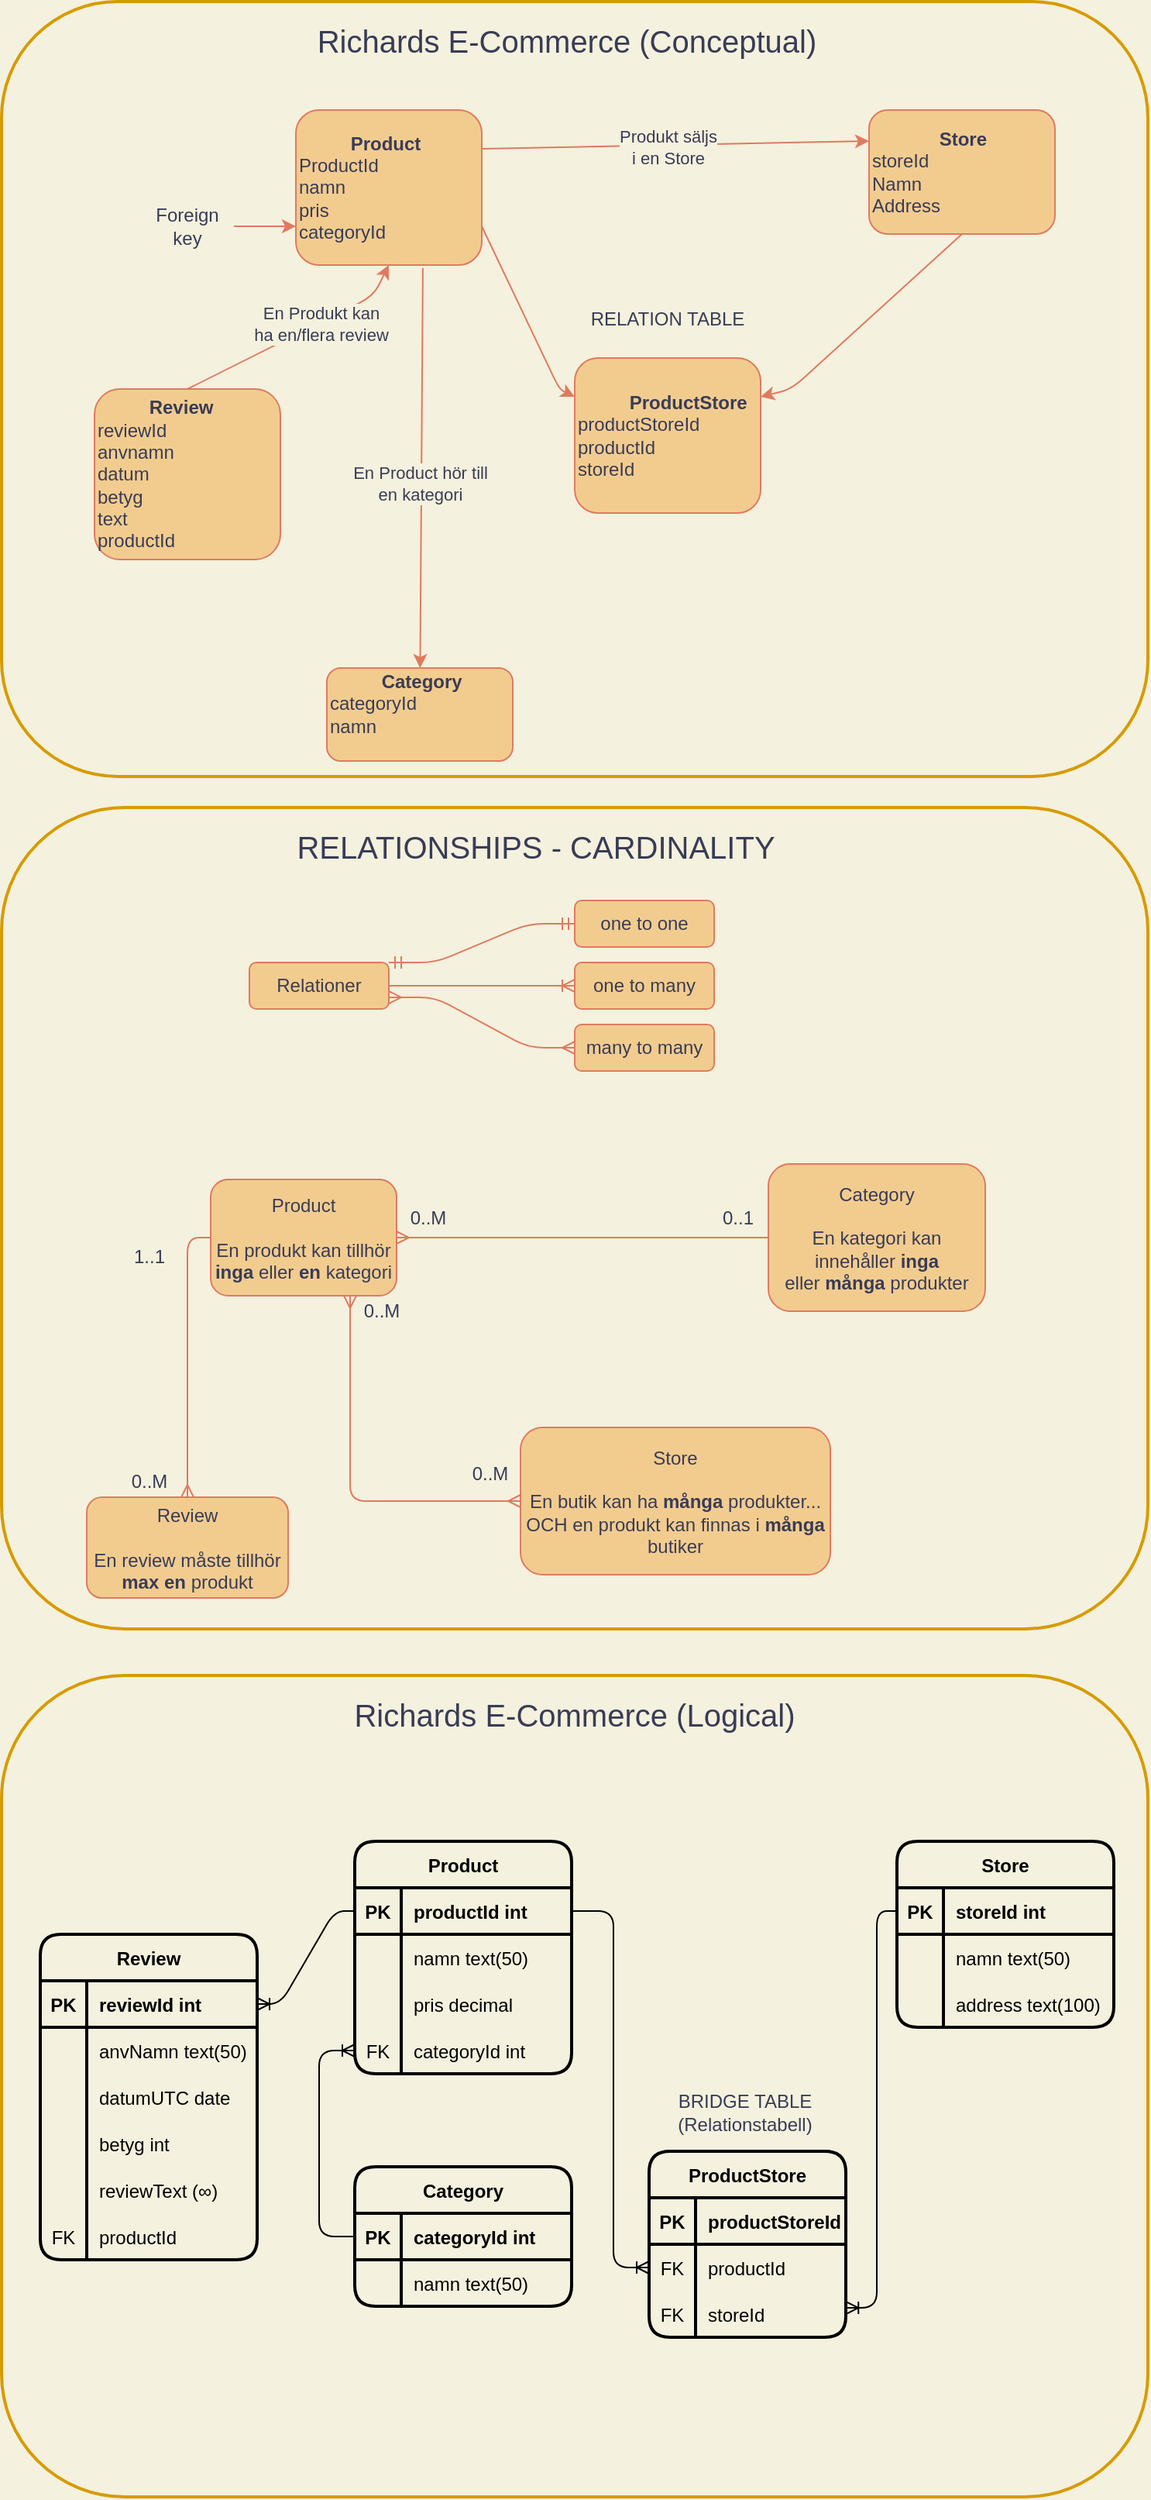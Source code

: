 <mxfile version="20.2.3" type="device"><diagram id="R2lEEEUBdFMjLlhIrx00" name="Page-1"><mxGraphModel dx="1038" dy="641" grid="1" gridSize="10" guides="1" tooltips="1" connect="1" arrows="1" fold="1" page="1" pageScale="1" pageWidth="850" pageHeight="1100" background="#F4F1DE" math="0" shadow="0" extFonts="Permanent Marker^https://fonts.googleapis.com/css?family=Permanent+Marker"><root><mxCell id="0"/><mxCell id="1" parent="0"/><mxCell id="aWqmIHNJT0qUmzBVh5rl-124" value="" style="rounded=1;whiteSpace=wrap;html=1;fontSize=20;fillColor=none;shadow=0;strokeWidth=2;perimeterSpacing=0;strokeColor=#d79b00;" vertex="1" parent="1"><mxGeometry x="50" y="1100" width="740" height="530" as="geometry"/></mxCell><mxCell id="aWqmIHNJT0qUmzBVh5rl-15" value="" style="rounded=1;whiteSpace=wrap;html=1;fontSize=20;fillColor=none;shadow=0;strokeWidth=2;perimeterSpacing=0;strokeColor=#d79b00;" vertex="1" parent="1"><mxGeometry x="50" y="20" width="740" height="500" as="geometry"/></mxCell><mxCell id="4h-rJxJZWu6KDimz_PX0-14" value="&lt;div&gt;&lt;b&gt;&amp;nbsp; &amp;nbsp; &amp;nbsp; &amp;nbsp; &amp;nbsp; Product&lt;/b&gt;&lt;/div&gt;&lt;div&gt;&lt;span&gt;ProductId&lt;/span&gt;&lt;/div&gt;&lt;div&gt;&lt;span&gt;namn&lt;/span&gt;&lt;/div&gt;&lt;div&gt;&lt;span&gt;pris&lt;/span&gt;&lt;/div&gt;&lt;div&gt;&lt;span&gt;categoryId&lt;/span&gt;&lt;/div&gt;" style="rounded=1;whiteSpace=wrap;html=1;fillColor=#F2CC8F;strokeColor=#E07A5F;fontColor=#393C56;align=left;" parent="1" vertex="1"><mxGeometry x="240" y="90" width="120" height="100" as="geometry"/></mxCell><mxCell id="4h-rJxJZWu6KDimz_PX0-15" value="&amp;nbsp; &amp;nbsp; &amp;nbsp; &amp;nbsp; &amp;nbsp; &lt;b&gt;Review&lt;/b&gt;&lt;br&gt;reviewId&lt;br&gt;anvnamn&lt;br&gt;datum&lt;br&gt;betyg&lt;br&gt;text&lt;br&gt;productId" style="rounded=1;whiteSpace=wrap;html=1;fillColor=#F2CC8F;strokeColor=#E07A5F;fontColor=#393C56;align=left;" parent="1" vertex="1"><mxGeometry x="110" y="270" width="120" height="110" as="geometry"/></mxCell><mxCell id="4h-rJxJZWu6KDimz_PX0-16" value="&lt;div style=&quot;text-align: center&quot;&gt;&lt;b&gt;&amp;nbsp; &amp;nbsp; &amp;nbsp; &amp;nbsp; &amp;nbsp; Category&lt;/b&gt;&lt;/div&gt;&lt;div&gt;categoryId&lt;/div&gt;&lt;div&gt;namn&lt;/div&gt;&lt;div&gt;&lt;br&gt;&lt;/div&gt;" style="rounded=1;whiteSpace=wrap;html=1;fillColor=#F2CC8F;strokeColor=#E07A5F;fontColor=#393C56;align=left;" parent="1" vertex="1"><mxGeometry x="260" y="450" width="120" height="60" as="geometry"/></mxCell><mxCell id="4h-rJxJZWu6KDimz_PX0-17" value="&lt;b&gt;&amp;nbsp; &amp;nbsp; &amp;nbsp; &amp;nbsp; &amp;nbsp; &amp;nbsp; &amp;nbsp;Store&lt;/b&gt;&lt;br&gt;storeId&lt;br&gt;Namn&lt;br&gt;Address" style="rounded=1;whiteSpace=wrap;html=1;fillColor=#F2CC8F;strokeColor=#E07A5F;fontColor=#393C56;align=left;" parent="1" vertex="1"><mxGeometry x="610" y="90" width="120" height="80" as="geometry"/></mxCell><mxCell id="4h-rJxJZWu6KDimz_PX0-18" value="" style="endArrow=classic;html=1;rounded=1;exitX=0.683;exitY=1.02;exitDx=0;exitDy=0;strokeColor=#E07A5F;fontColor=#393C56;labelBackgroundColor=#F4F1DE;exitPerimeter=0;" parent="1" source="4h-rJxJZWu6KDimz_PX0-14" target="4h-rJxJZWu6KDimz_PX0-16" edge="1"><mxGeometry width="50" height="50" relative="1" as="geometry"><mxPoint x="470" y="330" as="sourcePoint"/><mxPoint x="520" y="280" as="targetPoint"/><Array as="points"/></mxGeometry></mxCell><mxCell id="4h-rJxJZWu6KDimz_PX0-30" value="En Product hör till &lt;br&gt;en kategori" style="edgeLabel;html=1;align=center;verticalAlign=middle;resizable=0;points=[];fontColor=#393C56;labelBackgroundColor=#F4F1DE;rounded=1;" parent="4h-rJxJZWu6KDimz_PX0-18" vertex="1" connectable="0"><mxGeometry x="0.077" y="-1" relative="1" as="geometry"><mxPoint as="offset"/></mxGeometry></mxCell><mxCell id="4h-rJxJZWu6KDimz_PX0-19" value="" style="endArrow=classic;html=1;rounded=1;exitX=1;exitY=0.25;exitDx=0;exitDy=0;entryX=0;entryY=0.25;entryDx=0;entryDy=0;strokeColor=#E07A5F;fontColor=#393C56;labelBackgroundColor=#F4F1DE;" parent="1" source="4h-rJxJZWu6KDimz_PX0-14" target="4h-rJxJZWu6KDimz_PX0-17" edge="1"><mxGeometry width="50" height="50" relative="1" as="geometry"><mxPoint x="470" y="330" as="sourcePoint"/><mxPoint x="520" y="280" as="targetPoint"/></mxGeometry></mxCell><mxCell id="4h-rJxJZWu6KDimz_PX0-32" value="Produkt säljs &lt;br&gt;i en Store" style="edgeLabel;html=1;align=center;verticalAlign=middle;resizable=0;points=[];fontColor=#393C56;labelBackgroundColor=#F4F1DE;rounded=1;" parent="4h-rJxJZWu6KDimz_PX0-19" vertex="1" connectable="0"><mxGeometry x="-0.223" relative="1" as="geometry"><mxPoint x="23" y="1" as="offset"/></mxGeometry></mxCell><mxCell id="4h-rJxJZWu6KDimz_PX0-20" value="" style="endArrow=classic;html=1;rounded=1;exitX=0.5;exitY=0;exitDx=0;exitDy=0;entryX=0.5;entryY=1;entryDx=0;entryDy=0;strokeColor=#E07A5F;fontColor=#393C56;labelBackgroundColor=#F4F1DE;" parent="1" source="4h-rJxJZWu6KDimz_PX0-15" target="4h-rJxJZWu6KDimz_PX0-14" edge="1"><mxGeometry width="50" height="50" relative="1" as="geometry"><mxPoint x="470" y="330" as="sourcePoint"/><mxPoint x="300" y="200" as="targetPoint"/><Array as="points"><mxPoint x="290" y="210"/></Array></mxGeometry></mxCell><mxCell id="4h-rJxJZWu6KDimz_PX0-31" value="En Produkt kan &lt;br&gt;ha en/flera review" style="edgeLabel;html=1;align=center;verticalAlign=middle;resizable=0;points=[];fontColor=#393C56;labelBackgroundColor=#F4F1DE;rounded=1;" parent="4h-rJxJZWu6KDimz_PX0-20" vertex="1" connectable="0"><mxGeometry x="0.222" relative="1" as="geometry"><mxPoint as="offset"/></mxGeometry></mxCell><mxCell id="4h-rJxJZWu6KDimz_PX0-21" value="Product&lt;br&gt;&lt;br&gt;En produkt kan tillhör &lt;b&gt;inga &lt;/b&gt;eller &lt;b&gt;en &lt;/b&gt;kategori" style="rounded=1;whiteSpace=wrap;html=1;fillColor=#F2CC8F;strokeColor=#E07A5F;fontColor=#393C56;" parent="1" vertex="1"><mxGeometry x="185" y="780" width="120" height="75" as="geometry"/></mxCell><mxCell id="4h-rJxJZWu6KDimz_PX0-22" value="Review&lt;br&gt;&lt;br&gt;En review måste tillhör &lt;b&gt;max en&lt;/b&gt; produkt" style="rounded=1;whiteSpace=wrap;html=1;fillColor=#F2CC8F;strokeColor=#E07A5F;fontColor=#393C56;" parent="1" vertex="1"><mxGeometry x="105" y="985" width="130" height="65" as="geometry"/></mxCell><mxCell id="4h-rJxJZWu6KDimz_PX0-23" value="Category&lt;br&gt;&lt;br&gt;En kategori kan innehåller &lt;b&gt;inga&lt;/b&gt; eller&amp;nbsp;&lt;b&gt;många&amp;nbsp;&lt;/b&gt;produkter" style="rounded=1;whiteSpace=wrap;html=1;fillColor=#F2CC8F;strokeColor=#E07A5F;fontColor=#393C56;" parent="1" vertex="1"><mxGeometry x="545" y="770" width="140" height="95" as="geometry"/></mxCell><mxCell id="4h-rJxJZWu6KDimz_PX0-24" value="Store&lt;br&gt;&lt;br&gt;En butik kan ha &lt;b&gt;många &lt;/b&gt;produkter...&lt;br&gt;OCH en produkt kan finnas i &lt;b&gt;många &lt;/b&gt;butiker" style="rounded=1;whiteSpace=wrap;html=1;fillColor=#F2CC8F;strokeColor=#E07A5F;fontColor=#393C56;" parent="1" vertex="1"><mxGeometry x="385" y="940" width="200" height="95" as="geometry"/></mxCell><mxCell id="4h-rJxJZWu6KDimz_PX0-33" value="" style="edgeStyle=entityRelationEdgeStyle;fontSize=12;html=1;endArrow=ERmany;rounded=1;entryX=1;entryY=0.5;entryDx=0;entryDy=0;exitX=0;exitY=0.5;exitDx=0;exitDy=0;strokeColor=#E07A5F;fontColor=#393C56;labelBackgroundColor=#F4F1DE;" parent="1" source="4h-rJxJZWu6KDimz_PX0-23" target="4h-rJxJZWu6KDimz_PX0-21" edge="1"><mxGeometry width="100" height="100" relative="1" as="geometry"><mxPoint x="415" y="855" as="sourcePoint"/><mxPoint x="715" y="915" as="targetPoint"/></mxGeometry></mxCell><mxCell id="4h-rJxJZWu6KDimz_PX0-38" value="" style="fontSize=12;html=1;endArrow=ERmany;startArrow=ERmany;entryX=0.75;entryY=1;entryDx=0;entryDy=0;exitX=0;exitY=0.5;exitDx=0;exitDy=0;strokeColor=#E07A5F;fontColor=#393C56;labelBackgroundColor=#F4F1DE;edgeStyle=orthogonalEdgeStyle;fillColor=#ffe6cc;" parent="1" source="4h-rJxJZWu6KDimz_PX0-24" target="4h-rJxJZWu6KDimz_PX0-21" edge="1"><mxGeometry width="100" height="100" relative="1" as="geometry"><mxPoint x="475" y="935" as="sourcePoint"/><mxPoint x="485" y="715" as="targetPoint"/></mxGeometry></mxCell><mxCell id="4h-rJxJZWu6KDimz_PX0-39" value="0..M" style="text;html=1;align=center;verticalAlign=middle;resizable=0;points=[];autosize=1;strokeColor=none;fillColor=none;fontColor=#393C56;rounded=1;" parent="1" vertex="1"><mxGeometry x="305" y="795" width="40" height="20" as="geometry"/></mxCell><mxCell id="4h-rJxJZWu6KDimz_PX0-40" value="0..1" style="text;html=1;align=center;verticalAlign=middle;resizable=0;points=[];autosize=1;strokeColor=none;fillColor=none;fontColor=#393C56;rounded=1;" parent="1" vertex="1"><mxGeometry x="505" y="795" width="40" height="20" as="geometry"/></mxCell><mxCell id="4h-rJxJZWu6KDimz_PX0-41" value="0..M" style="text;html=1;align=center;verticalAlign=middle;resizable=0;points=[];autosize=1;strokeColor=none;fillColor=none;fontColor=#393C56;rounded=1;" parent="1" vertex="1"><mxGeometry x="275" y="855" width="40" height="20" as="geometry"/></mxCell><mxCell id="4h-rJxJZWu6KDimz_PX0-42" value="0..M" style="text;html=1;align=center;verticalAlign=middle;resizable=0;points=[];autosize=1;strokeColor=none;fillColor=none;fontColor=#393C56;rounded=1;" parent="1" vertex="1"><mxGeometry x="345" y="960" width="40" height="20" as="geometry"/></mxCell><mxCell id="4h-rJxJZWu6KDimz_PX0-43" value="1..1" style="text;html=1;align=center;verticalAlign=middle;resizable=0;points=[];autosize=1;strokeColor=none;fillColor=none;fontColor=#393C56;rounded=1;" parent="1" vertex="1"><mxGeometry x="125" y="815" width="40" height="30" as="geometry"/></mxCell><mxCell id="4h-rJxJZWu6KDimz_PX0-44" value="0..M" style="text;html=1;align=center;verticalAlign=middle;resizable=0;points=[];autosize=1;strokeColor=none;fillColor=none;fontColor=#393C56;rounded=1;" parent="1" vertex="1"><mxGeometry x="125" y="965" width="40" height="20" as="geometry"/></mxCell><mxCell id="4h-rJxJZWu6KDimz_PX0-45" value="" style="fontSize=12;html=1;endArrow=ERmany;sketch=0;fontColor=#393C56;strokeColor=#E07A5F;fillColor=#F2CC8F;entryX=0.5;entryY=0;entryDx=0;entryDy=0;exitX=0;exitY=0.5;exitDx=0;exitDy=0;rounded=1;edgeStyle=orthogonalEdgeStyle;" parent="1" source="4h-rJxJZWu6KDimz_PX0-21" target="4h-rJxJZWu6KDimz_PX0-22" edge="1"><mxGeometry width="100" height="100" relative="1" as="geometry"><mxPoint x="235" y="895" as="sourcePoint"/><mxPoint x="715" y="985" as="targetPoint"/></mxGeometry></mxCell><mxCell id="4h-rJxJZWu6KDimz_PX0-47" value="Foreign key" style="text;html=1;strokeColor=none;fillColor=none;align=center;verticalAlign=middle;whiteSpace=wrap;rounded=1;sketch=0;fontColor=#393C56;" parent="1" vertex="1"><mxGeometry x="140" y="150" width="60" height="30" as="geometry"/></mxCell><mxCell id="4h-rJxJZWu6KDimz_PX0-48" value="" style="endArrow=classic;html=1;sketch=0;fontColor=#393C56;strokeColor=#E07A5F;fillColor=#F2CC8F;exitX=1;exitY=0.5;exitDx=0;exitDy=0;entryX=0;entryY=0.75;entryDx=0;entryDy=0;" parent="1" source="4h-rJxJZWu6KDimz_PX0-47" target="4h-rJxJZWu6KDimz_PX0-14" edge="1"><mxGeometry width="50" height="50" relative="1" as="geometry"><mxPoint x="470" y="320" as="sourcePoint"/><mxPoint x="520" y="270" as="targetPoint"/></mxGeometry></mxCell><mxCell id="4h-rJxJZWu6KDimz_PX0-50" value="&lt;div&gt;&lt;b&gt;&amp;nbsp; &amp;nbsp; &amp;nbsp; &amp;nbsp; &amp;nbsp; ProductStore&lt;/b&gt;&lt;/div&gt;&lt;div&gt;&lt;span&gt;productStoreId&lt;/span&gt;&lt;br&gt;&lt;/div&gt;&lt;div&gt;&lt;div&gt;productId&lt;br&gt;&lt;/div&gt;&lt;div&gt;storeId&lt;/div&gt;&lt;/div&gt;" style="rounded=1;whiteSpace=wrap;html=1;fillColor=#F2CC8F;strokeColor=#E07A5F;fontColor=#393C56;align=left;" parent="1" vertex="1"><mxGeometry x="420" y="250" width="120" height="100" as="geometry"/></mxCell><mxCell id="4h-rJxJZWu6KDimz_PX0-51" value="" style="endArrow=classic;html=1;rounded=1;exitX=0.5;exitY=1;exitDx=0;exitDy=0;entryX=1;entryY=0.25;entryDx=0;entryDy=0;strokeColor=#E07A5F;fontColor=#393C56;labelBackgroundColor=#F4F1DE;" parent="1" source="4h-rJxJZWu6KDimz_PX0-17" target="4h-rJxJZWu6KDimz_PX0-50" edge="1"><mxGeometry width="50" height="50" relative="1" as="geometry"><mxPoint x="370" y="200" as="sourcePoint"/><mxPoint x="500" y="330" as="targetPoint"/><Array as="points"><mxPoint x="560" y="270"/></Array></mxGeometry></mxCell><mxCell id="4h-rJxJZWu6KDimz_PX0-53" value="" style="endArrow=classic;html=1;rounded=1;exitX=1;exitY=0.75;exitDx=0;exitDy=0;strokeColor=#E07A5F;fontColor=#393C56;labelBackgroundColor=#F4F1DE;entryX=0;entryY=0.25;entryDx=0;entryDy=0;" parent="1" source="4h-rJxJZWu6KDimz_PX0-14" target="4h-rJxJZWu6KDimz_PX0-50" edge="1"><mxGeometry width="50" height="50" relative="1" as="geometry"><mxPoint x="370" y="150" as="sourcePoint"/><mxPoint x="610" y="170" as="targetPoint"/><Array as="points"><mxPoint x="410" y="270"/></Array></mxGeometry></mxCell><mxCell id="4h-rJxJZWu6KDimz_PX0-55" value="RELATION TABLE" style="text;html=1;strokeColor=none;fillColor=none;align=center;verticalAlign=middle;whiteSpace=wrap;rounded=1;sketch=0;fontColor=#393C56;" parent="1" vertex="1"><mxGeometry x="400" y="200" width="160" height="50" as="geometry"/></mxCell><mxCell id="4h-rJxJZWu6KDimz_PX0-56" value="&lt;font style=&quot;font-size: 20px;&quot;&gt;RELATIONSHIPS - CARDINALITY&lt;/font&gt;" style="text;html=1;strokeColor=none;fillColor=none;align=center;verticalAlign=middle;whiteSpace=wrap;rounded=1;sketch=0;fontColor=#393C56;" parent="1" vertex="1"><mxGeometry x="210" y="540" width="370" height="50" as="geometry"/></mxCell><mxCell id="aWqmIHNJT0qUmzBVh5rl-1" value="&lt;font style=&quot;font-size: 20px;&quot;&gt;Richards E-Commerce (Conceptual)&lt;/font&gt;" style="text;html=1;strokeColor=none;fillColor=none;align=center;verticalAlign=middle;whiteSpace=wrap;rounded=1;sketch=0;fontColor=#393C56;" vertex="1" parent="1"><mxGeometry x="230" y="20" width="370" height="50" as="geometry"/></mxCell><mxCell id="aWqmIHNJT0qUmzBVh5rl-4" value="Relationer" style="rounded=1;whiteSpace=wrap;html=1;fillColor=#F2CC8F;strokeColor=#E07A5F;fontColor=#393C56;" vertex="1" parent="1"><mxGeometry x="210" y="640" width="90" height="30" as="geometry"/></mxCell><mxCell id="aWqmIHNJT0qUmzBVh5rl-5" value="many to many" style="rounded=1;whiteSpace=wrap;html=1;fillColor=#F2CC8F;strokeColor=#E07A5F;fontColor=#393C56;" vertex="1" parent="1"><mxGeometry x="420" y="680" width="90" height="30" as="geometry"/></mxCell><mxCell id="aWqmIHNJT0qUmzBVh5rl-6" value="one to many" style="rounded=1;whiteSpace=wrap;html=1;fillColor=#F2CC8F;strokeColor=#E07A5F;fontColor=#393C56;" vertex="1" parent="1"><mxGeometry x="420" y="640" width="90" height="30" as="geometry"/></mxCell><mxCell id="aWqmIHNJT0qUmzBVh5rl-7" value="one to one" style="rounded=1;whiteSpace=wrap;html=1;fillColor=#F2CC8F;strokeColor=#E07A5F;fontColor=#393C56;" vertex="1" parent="1"><mxGeometry x="420" y="600" width="90" height="30" as="geometry"/></mxCell><mxCell id="aWqmIHNJT0qUmzBVh5rl-11" value="" style="edgeStyle=entityRelationEdgeStyle;fontSize=12;html=1;endArrow=ERmandOne;startArrow=ERmandOne;rounded=1;strokeColor=#E07A5F;exitX=1;exitY=0;exitDx=0;exitDy=0;entryX=0;entryY=0.5;entryDx=0;entryDy=0;" edge="1" parent="1" source="aWqmIHNJT0qUmzBVh5rl-4" target="aWqmIHNJT0qUmzBVh5rl-7"><mxGeometry width="100" height="100" relative="1" as="geometry"><mxPoint x="360" y="720" as="sourcePoint"/><mxPoint x="460" y="620" as="targetPoint"/></mxGeometry></mxCell><mxCell id="aWqmIHNJT0qUmzBVh5rl-12" value="" style="edgeStyle=entityRelationEdgeStyle;fontSize=12;html=1;endArrow=ERoneToMany;rounded=1;strokeColor=#E07A5F;exitX=1;exitY=0.5;exitDx=0;exitDy=0;entryX=0;entryY=0.5;entryDx=0;entryDy=0;" edge="1" parent="1" source="aWqmIHNJT0qUmzBVh5rl-4" target="aWqmIHNJT0qUmzBVh5rl-6"><mxGeometry width="100" height="100" relative="1" as="geometry"><mxPoint x="360" y="720" as="sourcePoint"/><mxPoint x="460" y="620" as="targetPoint"/></mxGeometry></mxCell><mxCell id="aWqmIHNJT0qUmzBVh5rl-13" value="" style="edgeStyle=entityRelationEdgeStyle;fontSize=12;html=1;endArrow=ERmany;startArrow=ERmany;rounded=1;strokeColor=#E07A5F;exitX=1;exitY=0.75;exitDx=0;exitDy=0;entryX=0;entryY=0.5;entryDx=0;entryDy=0;" edge="1" parent="1" source="aWqmIHNJT0qUmzBVh5rl-4" target="aWqmIHNJT0qUmzBVh5rl-5"><mxGeometry width="100" height="100" relative="1" as="geometry"><mxPoint x="360" y="720" as="sourcePoint"/><mxPoint x="460" y="620" as="targetPoint"/></mxGeometry></mxCell><mxCell id="aWqmIHNJT0qUmzBVh5rl-14" value="" style="rounded=1;whiteSpace=wrap;html=1;fontSize=20;fillColor=none;shadow=0;strokeWidth=2;perimeterSpacing=0;strokeColor=#d79b00;" vertex="1" parent="1"><mxGeometry x="50" y="540" width="740" height="530" as="geometry"/></mxCell><mxCell id="aWqmIHNJT0qUmzBVh5rl-32" value="BRIDGE TABLE&lt;br&gt;(Relationstabell)" style="text;html=1;strokeColor=none;fillColor=none;align=center;verticalAlign=middle;whiteSpace=wrap;rounded=1;sketch=0;fontColor=#393C56;" vertex="1" parent="1"><mxGeometry x="450" y="1357" width="160" height="50" as="geometry"/></mxCell><mxCell id="aWqmIHNJT0qUmzBVh5rl-33" value="&lt;font style=&quot;font-size: 20px;&quot;&gt;Richards E-Commerce (Logical)&lt;/font&gt;" style="text;html=1;strokeColor=none;fillColor=none;align=center;verticalAlign=middle;whiteSpace=wrap;rounded=1;sketch=0;fontColor=#393C56;" vertex="1" parent="1"><mxGeometry x="235" y="1100" width="370" height="50" as="geometry"/></mxCell><mxCell id="aWqmIHNJT0qUmzBVh5rl-34" value="Product" style="shape=table;startSize=30;container=1;collapsible=1;childLayout=tableLayout;fixedRows=1;rowLines=0;fontStyle=1;align=center;resizeLast=1;rounded=1;shadow=0;fontSize=12;strokeWidth=2;fillColor=none;" vertex="1" parent="1"><mxGeometry x="278" y="1207" width="140" height="150" as="geometry"/></mxCell><mxCell id="aWqmIHNJT0qUmzBVh5rl-35" value="" style="shape=tableRow;horizontal=0;startSize=0;swimlaneHead=0;swimlaneBody=0;fillColor=none;collapsible=0;dropTarget=0;points=[[0,0.5],[1,0.5]];portConstraint=eastwest;top=0;left=0;right=0;bottom=1;rounded=1;shadow=0;fontSize=20;strokeWidth=2;" vertex="1" parent="aWqmIHNJT0qUmzBVh5rl-34"><mxGeometry y="30" width="140" height="30" as="geometry"/></mxCell><mxCell id="aWqmIHNJT0qUmzBVh5rl-36" value="PK" style="shape=partialRectangle;connectable=0;fillColor=none;top=0;left=0;bottom=0;right=0;fontStyle=1;overflow=hidden;rounded=1;shadow=0;fontSize=12;strokeWidth=2;" vertex="1" parent="aWqmIHNJT0qUmzBVh5rl-35"><mxGeometry width="30" height="30" as="geometry"><mxRectangle width="30" height="30" as="alternateBounds"/></mxGeometry></mxCell><mxCell id="aWqmIHNJT0qUmzBVh5rl-37" value="productId int" style="shape=partialRectangle;connectable=0;fillColor=none;top=0;left=0;bottom=0;right=0;align=left;spacingLeft=6;fontStyle=1;overflow=hidden;rounded=1;shadow=0;fontSize=12;strokeWidth=2;" vertex="1" parent="aWqmIHNJT0qUmzBVh5rl-35"><mxGeometry x="30" width="110" height="30" as="geometry"><mxRectangle width="110" height="30" as="alternateBounds"/></mxGeometry></mxCell><mxCell id="aWqmIHNJT0qUmzBVh5rl-38" value="" style="shape=tableRow;horizontal=0;startSize=0;swimlaneHead=0;swimlaneBody=0;fillColor=none;collapsible=0;dropTarget=0;points=[[0,0.5],[1,0.5]];portConstraint=eastwest;top=0;left=0;right=0;bottom=0;rounded=1;shadow=0;fontSize=20;strokeWidth=2;" vertex="1" parent="aWqmIHNJT0qUmzBVh5rl-34"><mxGeometry y="60" width="140" height="30" as="geometry"/></mxCell><mxCell id="aWqmIHNJT0qUmzBVh5rl-39" value="" style="shape=partialRectangle;connectable=0;fillColor=none;top=0;left=0;bottom=0;right=0;editable=1;overflow=hidden;rounded=1;shadow=0;fontSize=20;strokeWidth=2;" vertex="1" parent="aWqmIHNJT0qUmzBVh5rl-38"><mxGeometry width="30" height="30" as="geometry"><mxRectangle width="30" height="30" as="alternateBounds"/></mxGeometry></mxCell><mxCell id="aWqmIHNJT0qUmzBVh5rl-40" value="namn text(50)" style="shape=partialRectangle;connectable=0;fillColor=none;top=0;left=0;bottom=0;right=0;align=left;spacingLeft=6;overflow=hidden;rounded=1;shadow=0;fontSize=12;strokeWidth=2;" vertex="1" parent="aWqmIHNJT0qUmzBVh5rl-38"><mxGeometry x="30" width="110" height="30" as="geometry"><mxRectangle width="110" height="30" as="alternateBounds"/></mxGeometry></mxCell><mxCell id="aWqmIHNJT0qUmzBVh5rl-41" value="" style="shape=tableRow;horizontal=0;startSize=0;swimlaneHead=0;swimlaneBody=0;fillColor=none;collapsible=0;dropTarget=0;points=[[0,0.5],[1,0.5]];portConstraint=eastwest;top=0;left=0;right=0;bottom=0;rounded=1;shadow=0;fontSize=20;strokeWidth=2;" vertex="1" parent="aWqmIHNJT0qUmzBVh5rl-34"><mxGeometry y="90" width="140" height="30" as="geometry"/></mxCell><mxCell id="aWqmIHNJT0qUmzBVh5rl-42" value="" style="shape=partialRectangle;connectable=0;fillColor=none;top=0;left=0;bottom=0;right=0;editable=1;overflow=hidden;rounded=1;shadow=0;fontSize=20;strokeWidth=2;" vertex="1" parent="aWqmIHNJT0qUmzBVh5rl-41"><mxGeometry width="30" height="30" as="geometry"><mxRectangle width="30" height="30" as="alternateBounds"/></mxGeometry></mxCell><mxCell id="aWqmIHNJT0qUmzBVh5rl-43" value="pris decimal" style="shape=partialRectangle;connectable=0;fillColor=none;top=0;left=0;bottom=0;right=0;align=left;spacingLeft=6;overflow=hidden;rounded=1;shadow=0;fontSize=12;strokeWidth=2;" vertex="1" parent="aWqmIHNJT0qUmzBVh5rl-41"><mxGeometry x="30" width="110" height="30" as="geometry"><mxRectangle width="110" height="30" as="alternateBounds"/></mxGeometry></mxCell><mxCell id="aWqmIHNJT0qUmzBVh5rl-44" value="" style="shape=tableRow;horizontal=0;startSize=0;swimlaneHead=0;swimlaneBody=0;fillColor=none;collapsible=0;dropTarget=0;points=[[0,0.5],[1,0.5]];portConstraint=eastwest;top=0;left=0;right=0;bottom=0;rounded=1;shadow=0;fontSize=20;strokeWidth=2;" vertex="1" parent="aWqmIHNJT0qUmzBVh5rl-34"><mxGeometry y="120" width="140" height="30" as="geometry"/></mxCell><mxCell id="aWqmIHNJT0qUmzBVh5rl-45" value="FK" style="shape=partialRectangle;connectable=0;fillColor=none;top=0;left=0;bottom=0;right=0;editable=1;overflow=hidden;rounded=1;shadow=0;fontSize=12;strokeWidth=2;" vertex="1" parent="aWqmIHNJT0qUmzBVh5rl-44"><mxGeometry width="30" height="30" as="geometry"><mxRectangle width="30" height="30" as="alternateBounds"/></mxGeometry></mxCell><mxCell id="aWqmIHNJT0qUmzBVh5rl-46" value="categoryId int" style="shape=partialRectangle;connectable=0;fillColor=none;top=0;left=0;bottom=0;right=0;align=left;spacingLeft=6;overflow=hidden;rounded=1;shadow=0;fontSize=12;strokeWidth=2;" vertex="1" parent="aWqmIHNJT0qUmzBVh5rl-44"><mxGeometry x="30" width="110" height="30" as="geometry"><mxRectangle width="110" height="30" as="alternateBounds"/></mxGeometry></mxCell><mxCell id="aWqmIHNJT0qUmzBVh5rl-61" value="Category" style="shape=table;startSize=30;container=1;collapsible=1;childLayout=tableLayout;fixedRows=1;rowLines=0;fontStyle=1;align=center;resizeLast=1;rounded=1;shadow=0;fontSize=12;strokeWidth=2;fillColor=none;" vertex="1" parent="1"><mxGeometry x="278" y="1417" width="140" height="90" as="geometry"/></mxCell><mxCell id="aWqmIHNJT0qUmzBVh5rl-62" value="" style="shape=tableRow;horizontal=0;startSize=0;swimlaneHead=0;swimlaneBody=0;fillColor=none;collapsible=0;dropTarget=0;points=[[0,0.5],[1,0.5]];portConstraint=eastwest;top=0;left=0;right=0;bottom=1;rounded=1;shadow=0;fontSize=20;strokeWidth=2;" vertex="1" parent="aWqmIHNJT0qUmzBVh5rl-61"><mxGeometry y="30" width="140" height="30" as="geometry"/></mxCell><mxCell id="aWqmIHNJT0qUmzBVh5rl-63" value="PK" style="shape=partialRectangle;connectable=0;fillColor=none;top=0;left=0;bottom=0;right=0;fontStyle=1;overflow=hidden;rounded=1;shadow=0;fontSize=12;strokeWidth=2;" vertex="1" parent="aWqmIHNJT0qUmzBVh5rl-62"><mxGeometry width="30" height="30" as="geometry"><mxRectangle width="30" height="30" as="alternateBounds"/></mxGeometry></mxCell><mxCell id="aWqmIHNJT0qUmzBVh5rl-64" value="categoryId int" style="shape=partialRectangle;connectable=0;fillColor=none;top=0;left=0;bottom=0;right=0;align=left;spacingLeft=6;fontStyle=1;overflow=hidden;rounded=1;shadow=0;fontSize=12;strokeWidth=2;" vertex="1" parent="aWqmIHNJT0qUmzBVh5rl-62"><mxGeometry x="30" width="110" height="30" as="geometry"><mxRectangle width="110" height="30" as="alternateBounds"/></mxGeometry></mxCell><mxCell id="aWqmIHNJT0qUmzBVh5rl-65" value="" style="shape=tableRow;horizontal=0;startSize=0;swimlaneHead=0;swimlaneBody=0;fillColor=none;collapsible=0;dropTarget=0;points=[[0,0.5],[1,0.5]];portConstraint=eastwest;top=0;left=0;right=0;bottom=0;rounded=1;shadow=0;fontSize=20;strokeWidth=2;" vertex="1" parent="aWqmIHNJT0qUmzBVh5rl-61"><mxGeometry y="60" width="140" height="30" as="geometry"/></mxCell><mxCell id="aWqmIHNJT0qUmzBVh5rl-66" value="" style="shape=partialRectangle;connectable=0;fillColor=none;top=0;left=0;bottom=0;right=0;editable=1;overflow=hidden;rounded=1;shadow=0;fontSize=20;strokeWidth=2;" vertex="1" parent="aWqmIHNJT0qUmzBVh5rl-65"><mxGeometry width="30" height="30" as="geometry"><mxRectangle width="30" height="30" as="alternateBounds"/></mxGeometry></mxCell><mxCell id="aWqmIHNJT0qUmzBVh5rl-67" value="namn text(50)" style="shape=partialRectangle;connectable=0;fillColor=none;top=0;left=0;bottom=0;right=0;align=left;spacingLeft=6;overflow=hidden;rounded=1;shadow=0;fontSize=12;strokeWidth=2;" vertex="1" parent="aWqmIHNJT0qUmzBVh5rl-65"><mxGeometry x="30" width="110" height="30" as="geometry"><mxRectangle width="110" height="30" as="alternateBounds"/></mxGeometry></mxCell><mxCell id="aWqmIHNJT0qUmzBVh5rl-74" value="" style="fontSize=12;html=1;endArrow=ERoneToMany;rounded=1;strokeColor=#000000;entryX=0;entryY=0.5;entryDx=0;entryDy=0;exitX=0;exitY=0.5;exitDx=0;exitDy=0;" edge="1" parent="1" source="aWqmIHNJT0qUmzBVh5rl-62" target="aWqmIHNJT0qUmzBVh5rl-44"><mxGeometry width="100" height="100" relative="1" as="geometry"><mxPoint x="603" y="1667" as="sourcePoint"/><mxPoint x="503" y="1567" as="targetPoint"/><Array as="points"><mxPoint x="255" y="1462"/><mxPoint x="255" y="1342"/></Array></mxGeometry></mxCell><mxCell id="aWqmIHNJT0qUmzBVh5rl-75" value="Store" style="shape=table;startSize=30;container=1;collapsible=1;childLayout=tableLayout;fixedRows=1;rowLines=0;fontStyle=1;align=center;resizeLast=1;rounded=1;shadow=0;fontSize=12;strokeWidth=2;fillColor=none;" vertex="1" parent="1"><mxGeometry x="628" y="1207" width="140" height="120" as="geometry"/></mxCell><mxCell id="aWqmIHNJT0qUmzBVh5rl-76" value="" style="shape=tableRow;horizontal=0;startSize=0;swimlaneHead=0;swimlaneBody=0;fillColor=none;collapsible=0;dropTarget=0;points=[[0,0.5],[1,0.5]];portConstraint=eastwest;top=0;left=0;right=0;bottom=1;rounded=1;shadow=0;fontSize=20;strokeWidth=2;" vertex="1" parent="aWqmIHNJT0qUmzBVh5rl-75"><mxGeometry y="30" width="140" height="30" as="geometry"/></mxCell><mxCell id="aWqmIHNJT0qUmzBVh5rl-77" value="PK" style="shape=partialRectangle;connectable=0;fillColor=none;top=0;left=0;bottom=0;right=0;fontStyle=1;overflow=hidden;rounded=1;shadow=0;fontSize=12;strokeWidth=2;" vertex="1" parent="aWqmIHNJT0qUmzBVh5rl-76"><mxGeometry width="30" height="30" as="geometry"><mxRectangle width="30" height="30" as="alternateBounds"/></mxGeometry></mxCell><mxCell id="aWqmIHNJT0qUmzBVh5rl-78" value="storeId int" style="shape=partialRectangle;connectable=0;fillColor=none;top=0;left=0;bottom=0;right=0;align=left;spacingLeft=6;fontStyle=1;overflow=hidden;rounded=1;shadow=0;fontSize=12;strokeWidth=2;" vertex="1" parent="aWqmIHNJT0qUmzBVh5rl-76"><mxGeometry x="30" width="110" height="30" as="geometry"><mxRectangle width="110" height="30" as="alternateBounds"/></mxGeometry></mxCell><mxCell id="aWqmIHNJT0qUmzBVh5rl-79" value="" style="shape=tableRow;horizontal=0;startSize=0;swimlaneHead=0;swimlaneBody=0;fillColor=none;collapsible=0;dropTarget=0;points=[[0,0.5],[1,0.5]];portConstraint=eastwest;top=0;left=0;right=0;bottom=0;rounded=1;shadow=0;fontSize=20;strokeWidth=2;" vertex="1" parent="aWqmIHNJT0qUmzBVh5rl-75"><mxGeometry y="60" width="140" height="30" as="geometry"/></mxCell><mxCell id="aWqmIHNJT0qUmzBVh5rl-80" value="" style="shape=partialRectangle;connectable=0;fillColor=none;top=0;left=0;bottom=0;right=0;editable=1;overflow=hidden;rounded=1;shadow=0;fontSize=20;strokeWidth=2;" vertex="1" parent="aWqmIHNJT0qUmzBVh5rl-79"><mxGeometry width="30" height="30" as="geometry"><mxRectangle width="30" height="30" as="alternateBounds"/></mxGeometry></mxCell><mxCell id="aWqmIHNJT0qUmzBVh5rl-81" value="namn text(50)" style="shape=partialRectangle;connectable=0;fillColor=none;top=0;left=0;bottom=0;right=0;align=left;spacingLeft=6;overflow=hidden;rounded=1;shadow=0;fontSize=12;strokeWidth=2;" vertex="1" parent="aWqmIHNJT0qUmzBVh5rl-79"><mxGeometry x="30" width="110" height="30" as="geometry"><mxRectangle width="110" height="30" as="alternateBounds"/></mxGeometry></mxCell><mxCell id="aWqmIHNJT0qUmzBVh5rl-82" value="" style="shape=tableRow;horizontal=0;startSize=0;swimlaneHead=0;swimlaneBody=0;fillColor=none;collapsible=0;dropTarget=0;points=[[0,0.5],[1,0.5]];portConstraint=eastwest;top=0;left=0;right=0;bottom=0;rounded=1;shadow=0;fontSize=20;strokeWidth=2;" vertex="1" parent="aWqmIHNJT0qUmzBVh5rl-75"><mxGeometry y="90" width="140" height="30" as="geometry"/></mxCell><mxCell id="aWqmIHNJT0qUmzBVh5rl-83" value="" style="shape=partialRectangle;connectable=0;fillColor=none;top=0;left=0;bottom=0;right=0;editable=1;overflow=hidden;rounded=1;shadow=0;fontSize=20;strokeWidth=2;" vertex="1" parent="aWqmIHNJT0qUmzBVh5rl-82"><mxGeometry width="30" height="30" as="geometry"><mxRectangle width="30" height="30" as="alternateBounds"/></mxGeometry></mxCell><mxCell id="aWqmIHNJT0qUmzBVh5rl-84" value="address text(100)" style="shape=partialRectangle;connectable=0;fillColor=none;top=0;left=0;bottom=0;right=0;align=left;spacingLeft=6;overflow=hidden;rounded=1;shadow=0;fontSize=12;strokeWidth=2;" vertex="1" parent="aWqmIHNJT0qUmzBVh5rl-82"><mxGeometry x="30" width="110" height="30" as="geometry"><mxRectangle width="110" height="30" as="alternateBounds"/></mxGeometry></mxCell><mxCell id="aWqmIHNJT0qUmzBVh5rl-100" style="edgeStyle=none;rounded=1;orthogonalLoop=1;jettySize=auto;html=1;entryX=0;entryY=0.5;entryDx=0;entryDy=0;fontSize=12;strokeColor=#000000;" edge="1" parent="aWqmIHNJT0qUmzBVh5rl-75" source="aWqmIHNJT0qUmzBVh5rl-76" target="aWqmIHNJT0qUmzBVh5rl-76"><mxGeometry relative="1" as="geometry"/></mxCell><mxCell id="aWqmIHNJT0qUmzBVh5rl-88" value="ProductStore" style="shape=table;startSize=30;container=1;collapsible=1;childLayout=tableLayout;fixedRows=1;rowLines=0;fontStyle=1;align=center;resizeLast=1;rounded=1;shadow=0;fontSize=12;strokeWidth=2;fillColor=none;" vertex="1" parent="1"><mxGeometry x="468" y="1407" width="127" height="120" as="geometry"/></mxCell><mxCell id="aWqmIHNJT0qUmzBVh5rl-89" value="" style="shape=tableRow;horizontal=0;startSize=0;swimlaneHead=0;swimlaneBody=0;fillColor=none;collapsible=0;dropTarget=0;points=[[0,0.5],[1,0.5]];portConstraint=eastwest;top=0;left=0;right=0;bottom=1;rounded=1;shadow=0;fontSize=20;strokeWidth=2;" vertex="1" parent="aWqmIHNJT0qUmzBVh5rl-88"><mxGeometry y="30" width="127" height="30" as="geometry"/></mxCell><mxCell id="aWqmIHNJT0qUmzBVh5rl-90" value="PK" style="shape=partialRectangle;connectable=0;fillColor=none;top=0;left=0;bottom=0;right=0;fontStyle=1;overflow=hidden;rounded=1;shadow=0;fontSize=12;strokeWidth=2;" vertex="1" parent="aWqmIHNJT0qUmzBVh5rl-89"><mxGeometry width="30" height="30" as="geometry"><mxRectangle width="30" height="30" as="alternateBounds"/></mxGeometry></mxCell><mxCell id="aWqmIHNJT0qUmzBVh5rl-91" value="productStoreId" style="shape=partialRectangle;connectable=0;fillColor=none;top=0;left=0;bottom=0;right=0;align=left;spacingLeft=6;fontStyle=1;overflow=hidden;rounded=1;shadow=0;fontSize=12;strokeWidth=2;" vertex="1" parent="aWqmIHNJT0qUmzBVh5rl-89"><mxGeometry x="30" width="97" height="30" as="geometry"><mxRectangle width="97" height="30" as="alternateBounds"/></mxGeometry></mxCell><mxCell id="aWqmIHNJT0qUmzBVh5rl-92" value="" style="shape=tableRow;horizontal=0;startSize=0;swimlaneHead=0;swimlaneBody=0;fillColor=none;collapsible=0;dropTarget=0;points=[[0,0.5],[1,0.5]];portConstraint=eastwest;top=0;left=0;right=0;bottom=0;rounded=1;shadow=0;fontSize=20;strokeWidth=2;" vertex="1" parent="aWqmIHNJT0qUmzBVh5rl-88"><mxGeometry y="60" width="127" height="30" as="geometry"/></mxCell><mxCell id="aWqmIHNJT0qUmzBVh5rl-93" value="FK" style="shape=partialRectangle;connectable=0;fillColor=none;top=0;left=0;bottom=0;right=0;editable=1;overflow=hidden;rounded=1;shadow=0;fontSize=12;strokeWidth=12;" vertex="1" parent="aWqmIHNJT0qUmzBVh5rl-92"><mxGeometry width="30" height="30" as="geometry"><mxRectangle width="30" height="30" as="alternateBounds"/></mxGeometry></mxCell><mxCell id="aWqmIHNJT0qUmzBVh5rl-94" value="productId" style="shape=partialRectangle;connectable=0;fillColor=none;top=0;left=0;bottom=0;right=0;align=left;spacingLeft=6;overflow=hidden;rounded=1;shadow=0;fontSize=12;strokeWidth=2;" vertex="1" parent="aWqmIHNJT0qUmzBVh5rl-92"><mxGeometry x="30" width="97" height="30" as="geometry"><mxRectangle width="97" height="30" as="alternateBounds"/></mxGeometry></mxCell><mxCell id="aWqmIHNJT0qUmzBVh5rl-95" value="" style="shape=tableRow;horizontal=0;startSize=0;swimlaneHead=0;swimlaneBody=0;fillColor=none;collapsible=0;dropTarget=0;points=[[0,0.5],[1,0.5]];portConstraint=eastwest;top=0;left=0;right=0;bottom=0;rounded=1;shadow=0;fontSize=20;strokeWidth=2;" vertex="1" parent="aWqmIHNJT0qUmzBVh5rl-88"><mxGeometry y="90" width="127" height="30" as="geometry"/></mxCell><mxCell id="aWqmIHNJT0qUmzBVh5rl-96" value="FK" style="shape=partialRectangle;connectable=0;fillColor=none;top=0;left=0;bottom=0;right=0;editable=1;overflow=hidden;rounded=1;shadow=0;fontSize=12;strokeWidth=12;" vertex="1" parent="aWqmIHNJT0qUmzBVh5rl-95"><mxGeometry width="30" height="30" as="geometry"><mxRectangle width="30" height="30" as="alternateBounds"/></mxGeometry></mxCell><mxCell id="aWqmIHNJT0qUmzBVh5rl-97" value="storeId" style="shape=partialRectangle;connectable=0;fillColor=none;top=0;left=0;bottom=0;right=0;align=left;spacingLeft=6;overflow=hidden;rounded=1;shadow=0;fontSize=12;strokeWidth=2;" vertex="1" parent="aWqmIHNJT0qUmzBVh5rl-95"><mxGeometry x="30" width="97" height="30" as="geometry"><mxRectangle width="97" height="30" as="alternateBounds"/></mxGeometry></mxCell><mxCell id="aWqmIHNJT0qUmzBVh5rl-101" value="Review" style="shape=table;startSize=30;container=1;collapsible=1;childLayout=tableLayout;fixedRows=1;rowLines=0;fontStyle=1;align=center;resizeLast=1;rounded=1;shadow=0;fontSize=12;strokeWidth=2;fillColor=none;" vertex="1" parent="1"><mxGeometry x="75" y="1267" width="140" height="210" as="geometry"/></mxCell><mxCell id="aWqmIHNJT0qUmzBVh5rl-102" value="" style="shape=tableRow;horizontal=0;startSize=0;swimlaneHead=0;swimlaneBody=0;fillColor=none;collapsible=0;dropTarget=0;points=[[0,0.5],[1,0.5]];portConstraint=eastwest;top=0;left=0;right=0;bottom=1;rounded=1;shadow=0;fontSize=20;strokeWidth=2;" vertex="1" parent="aWqmIHNJT0qUmzBVh5rl-101"><mxGeometry y="30" width="140" height="30" as="geometry"/></mxCell><mxCell id="aWqmIHNJT0qUmzBVh5rl-103" value="PK" style="shape=partialRectangle;connectable=0;fillColor=none;top=0;left=0;bottom=0;right=0;fontStyle=1;overflow=hidden;rounded=1;shadow=0;fontSize=12;strokeWidth=2;" vertex="1" parent="aWqmIHNJT0qUmzBVh5rl-102"><mxGeometry width="30" height="30" as="geometry"><mxRectangle width="30" height="30" as="alternateBounds"/></mxGeometry></mxCell><mxCell id="aWqmIHNJT0qUmzBVh5rl-104" value="reviewId int" style="shape=partialRectangle;connectable=0;fillColor=none;top=0;left=0;bottom=0;right=0;align=left;spacingLeft=6;fontStyle=1;overflow=hidden;rounded=1;shadow=0;fontSize=12;strokeWidth=2;" vertex="1" parent="aWqmIHNJT0qUmzBVh5rl-102"><mxGeometry x="30" width="110" height="30" as="geometry"><mxRectangle width="110" height="30" as="alternateBounds"/></mxGeometry></mxCell><mxCell id="aWqmIHNJT0qUmzBVh5rl-105" value="" style="shape=tableRow;horizontal=0;startSize=0;swimlaneHead=0;swimlaneBody=0;fillColor=none;collapsible=0;dropTarget=0;points=[[0,0.5],[1,0.5]];portConstraint=eastwest;top=0;left=0;right=0;bottom=0;rounded=1;shadow=0;fontSize=20;strokeWidth=2;" vertex="1" parent="aWqmIHNJT0qUmzBVh5rl-101"><mxGeometry y="60" width="140" height="30" as="geometry"/></mxCell><mxCell id="aWqmIHNJT0qUmzBVh5rl-106" value="" style="shape=partialRectangle;connectable=0;fillColor=none;top=0;left=0;bottom=0;right=0;editable=1;overflow=hidden;rounded=1;shadow=0;fontSize=20;strokeWidth=2;" vertex="1" parent="aWqmIHNJT0qUmzBVh5rl-105"><mxGeometry width="30" height="30" as="geometry"><mxRectangle width="30" height="30" as="alternateBounds"/></mxGeometry></mxCell><mxCell id="aWqmIHNJT0qUmzBVh5rl-107" value="anvNamn text(50)" style="shape=partialRectangle;connectable=0;fillColor=none;top=0;left=0;bottom=0;right=0;align=left;spacingLeft=6;overflow=hidden;rounded=1;shadow=0;fontSize=12;strokeWidth=2;" vertex="1" parent="aWqmIHNJT0qUmzBVh5rl-105"><mxGeometry x="30" width="110" height="30" as="geometry"><mxRectangle width="110" height="30" as="alternateBounds"/></mxGeometry></mxCell><mxCell id="aWqmIHNJT0qUmzBVh5rl-108" value="" style="shape=tableRow;horizontal=0;startSize=0;swimlaneHead=0;swimlaneBody=0;fillColor=none;collapsible=0;dropTarget=0;points=[[0,0.5],[1,0.5]];portConstraint=eastwest;top=0;left=0;right=0;bottom=0;rounded=1;shadow=0;fontSize=20;strokeWidth=2;" vertex="1" parent="aWqmIHNJT0qUmzBVh5rl-101"><mxGeometry y="90" width="140" height="30" as="geometry"/></mxCell><mxCell id="aWqmIHNJT0qUmzBVh5rl-109" value="" style="shape=partialRectangle;connectable=0;fillColor=none;top=0;left=0;bottom=0;right=0;editable=1;overflow=hidden;rounded=1;shadow=0;fontSize=20;strokeWidth=2;" vertex="1" parent="aWqmIHNJT0qUmzBVh5rl-108"><mxGeometry width="30" height="30" as="geometry"><mxRectangle width="30" height="30" as="alternateBounds"/></mxGeometry></mxCell><mxCell id="aWqmIHNJT0qUmzBVh5rl-110" value="datumUTC date" style="shape=partialRectangle;connectable=0;fillColor=none;top=0;left=0;bottom=0;right=0;align=left;spacingLeft=6;overflow=hidden;rounded=1;shadow=0;fontSize=12;strokeWidth=2;" vertex="1" parent="aWqmIHNJT0qUmzBVh5rl-108"><mxGeometry x="30" width="110" height="30" as="geometry"><mxRectangle width="110" height="30" as="alternateBounds"/></mxGeometry></mxCell><mxCell id="aWqmIHNJT0qUmzBVh5rl-114" value="" style="shape=tableRow;horizontal=0;startSize=0;swimlaneHead=0;swimlaneBody=0;fillColor=none;collapsible=0;dropTarget=0;points=[[0,0.5],[1,0.5]];portConstraint=eastwest;top=0;left=0;right=0;bottom=0;rounded=1;shadow=0;fontSize=20;strokeWidth=2;" vertex="1" parent="aWqmIHNJT0qUmzBVh5rl-101"><mxGeometry y="120" width="140" height="30" as="geometry"/></mxCell><mxCell id="aWqmIHNJT0qUmzBVh5rl-115" value="" style="shape=partialRectangle;connectable=0;fillColor=none;top=0;left=0;bottom=0;right=0;editable=1;overflow=hidden;rounded=1;shadow=0;fontSize=12;strokeWidth=2;" vertex="1" parent="aWqmIHNJT0qUmzBVh5rl-114"><mxGeometry width="30" height="30" as="geometry"><mxRectangle width="30" height="30" as="alternateBounds"/></mxGeometry></mxCell><mxCell id="aWqmIHNJT0qUmzBVh5rl-116" value="betyg int" style="shape=partialRectangle;connectable=0;fillColor=none;top=0;left=0;bottom=0;right=0;align=left;spacingLeft=6;overflow=hidden;rounded=1;shadow=0;fontSize=12;strokeWidth=2;" vertex="1" parent="aWqmIHNJT0qUmzBVh5rl-114"><mxGeometry x="30" width="110" height="30" as="geometry"><mxRectangle width="110" height="30" as="alternateBounds"/></mxGeometry></mxCell><mxCell id="aWqmIHNJT0qUmzBVh5rl-111" value="" style="shape=tableRow;horizontal=0;startSize=0;swimlaneHead=0;swimlaneBody=0;fillColor=none;collapsible=0;dropTarget=0;points=[[0,0.5],[1,0.5]];portConstraint=eastwest;top=0;left=0;right=0;bottom=0;rounded=1;shadow=0;fontSize=20;strokeWidth=2;" vertex="1" parent="aWqmIHNJT0qUmzBVh5rl-101"><mxGeometry y="150" width="140" height="30" as="geometry"/></mxCell><mxCell id="aWqmIHNJT0qUmzBVh5rl-112" value="" style="shape=partialRectangle;connectable=0;fillColor=none;top=0;left=0;bottom=0;right=0;editable=1;overflow=hidden;rounded=1;shadow=0;fontSize=12;strokeWidth=2;" vertex="1" parent="aWqmIHNJT0qUmzBVh5rl-111"><mxGeometry width="30" height="30" as="geometry"><mxRectangle width="30" height="30" as="alternateBounds"/></mxGeometry></mxCell><mxCell id="aWqmIHNJT0qUmzBVh5rl-113" value="reviewText (∞)" style="shape=partialRectangle;connectable=0;fillColor=none;top=0;left=0;bottom=0;right=0;align=left;spacingLeft=6;overflow=hidden;rounded=1;shadow=0;fontSize=12;strokeWidth=2;" vertex="1" parent="aWqmIHNJT0qUmzBVh5rl-111"><mxGeometry x="30" width="110" height="30" as="geometry"><mxRectangle width="110" height="30" as="alternateBounds"/></mxGeometry></mxCell><mxCell id="aWqmIHNJT0qUmzBVh5rl-117" value="" style="shape=tableRow;horizontal=0;startSize=0;swimlaneHead=0;swimlaneBody=0;fillColor=none;collapsible=0;dropTarget=0;points=[[0,0.5],[1,0.5]];portConstraint=eastwest;top=0;left=0;right=0;bottom=0;rounded=1;shadow=0;fontSize=20;strokeWidth=2;" vertex="1" parent="aWqmIHNJT0qUmzBVh5rl-101"><mxGeometry y="180" width="140" height="30" as="geometry"/></mxCell><mxCell id="aWqmIHNJT0qUmzBVh5rl-118" value="FK" style="shape=partialRectangle;connectable=0;fillColor=none;top=0;left=0;bottom=0;right=0;editable=1;overflow=hidden;rounded=1;shadow=0;fontSize=12;strokeWidth=2;" vertex="1" parent="aWqmIHNJT0qUmzBVh5rl-117"><mxGeometry width="30" height="30" as="geometry"><mxRectangle width="30" height="30" as="alternateBounds"/></mxGeometry></mxCell><mxCell id="aWqmIHNJT0qUmzBVh5rl-119" value="productId" style="shape=partialRectangle;connectable=0;fillColor=none;top=0;left=0;bottom=0;right=0;align=left;spacingLeft=6;overflow=hidden;rounded=1;shadow=0;fontSize=12;strokeWidth=2;" vertex="1" parent="aWqmIHNJT0qUmzBVh5rl-117"><mxGeometry x="30" width="110" height="30" as="geometry"><mxRectangle width="110" height="30" as="alternateBounds"/></mxGeometry></mxCell><mxCell id="aWqmIHNJT0qUmzBVh5rl-121" value="" style="fontSize=12;html=1;endArrow=ERoneToMany;rounded=1;strokeColor=#000000;entryX=1;entryY=0.5;entryDx=0;entryDy=0;exitX=0;exitY=0.5;exitDx=0;exitDy=0;" edge="1" parent="1" source="aWqmIHNJT0qUmzBVh5rl-35" target="aWqmIHNJT0qUmzBVh5rl-102"><mxGeometry width="100" height="100" relative="1" as="geometry"><mxPoint x="325" y="1387" as="sourcePoint"/><mxPoint x="225" y="1487" as="targetPoint"/><Array as="points"><mxPoint x="265" y="1252"/><mxPoint x="230" y="1312"/></Array></mxGeometry></mxCell><mxCell id="aWqmIHNJT0qUmzBVh5rl-122" value="" style="fontSize=12;html=1;endArrow=ERoneToMany;rounded=1;strokeColor=#000000;entryX=1.001;entryY=0.367;entryDx=0;entryDy=0;entryPerimeter=0;exitX=0;exitY=0.5;exitDx=0;exitDy=0;" edge="1" parent="1" source="aWqmIHNJT0qUmzBVh5rl-76" target="aWqmIHNJT0qUmzBVh5rl-95"><mxGeometry width="100" height="100" relative="1" as="geometry"><mxPoint x="670" y="1487" as="sourcePoint"/><mxPoint x="770" y="1387" as="targetPoint"/><Array as="points"><mxPoint x="615" y="1252"/><mxPoint x="615" y="1508"/></Array></mxGeometry></mxCell><mxCell id="aWqmIHNJT0qUmzBVh5rl-123" value="" style="fontSize=12;html=1;endArrow=ERoneToMany;rounded=1;strokeColor=#000000;entryX=0;entryY=0.5;entryDx=0;entryDy=0;exitX=1;exitY=0.5;exitDx=0;exitDy=0;" edge="1" parent="1" source="aWqmIHNJT0qUmzBVh5rl-35" target="aWqmIHNJT0qUmzBVh5rl-92"><mxGeometry width="100" height="100" relative="1" as="geometry"><mxPoint x="471.57" y="1357.0" as="sourcePoint"/><mxPoint x="631.43" y="1613.01" as="targetPoint"/><Array as="points"><mxPoint x="445" y="1252"/><mxPoint x="445" y="1482"/></Array></mxGeometry></mxCell></root></mxGraphModel></diagram></mxfile>